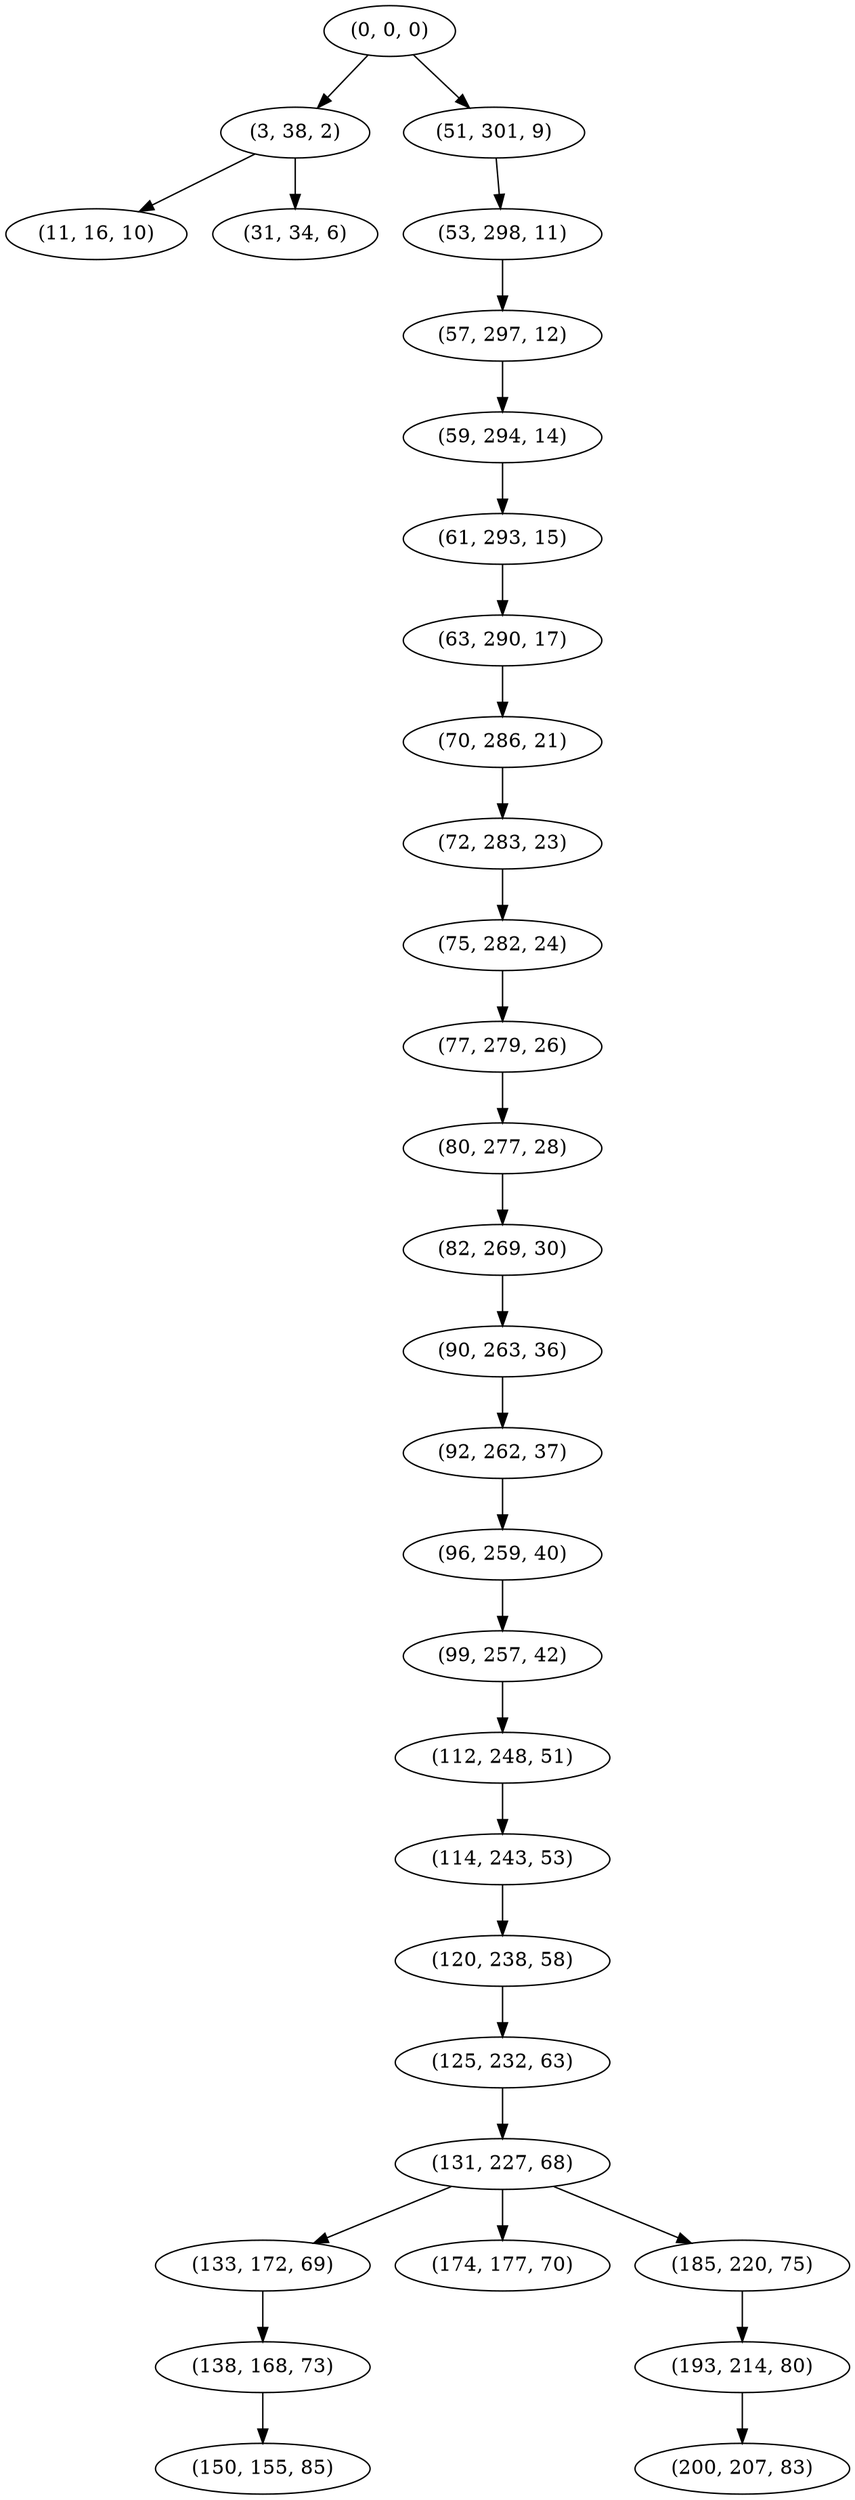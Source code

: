 digraph tree {
    "(0, 0, 0)";
    "(3, 38, 2)";
    "(11, 16, 10)";
    "(31, 34, 6)";
    "(51, 301, 9)";
    "(53, 298, 11)";
    "(57, 297, 12)";
    "(59, 294, 14)";
    "(61, 293, 15)";
    "(63, 290, 17)";
    "(70, 286, 21)";
    "(72, 283, 23)";
    "(75, 282, 24)";
    "(77, 279, 26)";
    "(80, 277, 28)";
    "(82, 269, 30)";
    "(90, 263, 36)";
    "(92, 262, 37)";
    "(96, 259, 40)";
    "(99, 257, 42)";
    "(112, 248, 51)";
    "(114, 243, 53)";
    "(120, 238, 58)";
    "(125, 232, 63)";
    "(131, 227, 68)";
    "(133, 172, 69)";
    "(138, 168, 73)";
    "(150, 155, 85)";
    "(174, 177, 70)";
    "(185, 220, 75)";
    "(193, 214, 80)";
    "(200, 207, 83)";
    "(0, 0, 0)" -> "(3, 38, 2)";
    "(0, 0, 0)" -> "(51, 301, 9)";
    "(3, 38, 2)" -> "(11, 16, 10)";
    "(3, 38, 2)" -> "(31, 34, 6)";
    "(51, 301, 9)" -> "(53, 298, 11)";
    "(53, 298, 11)" -> "(57, 297, 12)";
    "(57, 297, 12)" -> "(59, 294, 14)";
    "(59, 294, 14)" -> "(61, 293, 15)";
    "(61, 293, 15)" -> "(63, 290, 17)";
    "(63, 290, 17)" -> "(70, 286, 21)";
    "(70, 286, 21)" -> "(72, 283, 23)";
    "(72, 283, 23)" -> "(75, 282, 24)";
    "(75, 282, 24)" -> "(77, 279, 26)";
    "(77, 279, 26)" -> "(80, 277, 28)";
    "(80, 277, 28)" -> "(82, 269, 30)";
    "(82, 269, 30)" -> "(90, 263, 36)";
    "(90, 263, 36)" -> "(92, 262, 37)";
    "(92, 262, 37)" -> "(96, 259, 40)";
    "(96, 259, 40)" -> "(99, 257, 42)";
    "(99, 257, 42)" -> "(112, 248, 51)";
    "(112, 248, 51)" -> "(114, 243, 53)";
    "(114, 243, 53)" -> "(120, 238, 58)";
    "(120, 238, 58)" -> "(125, 232, 63)";
    "(125, 232, 63)" -> "(131, 227, 68)";
    "(131, 227, 68)" -> "(133, 172, 69)";
    "(131, 227, 68)" -> "(174, 177, 70)";
    "(131, 227, 68)" -> "(185, 220, 75)";
    "(133, 172, 69)" -> "(138, 168, 73)";
    "(138, 168, 73)" -> "(150, 155, 85)";
    "(185, 220, 75)" -> "(193, 214, 80)";
    "(193, 214, 80)" -> "(200, 207, 83)";
}
